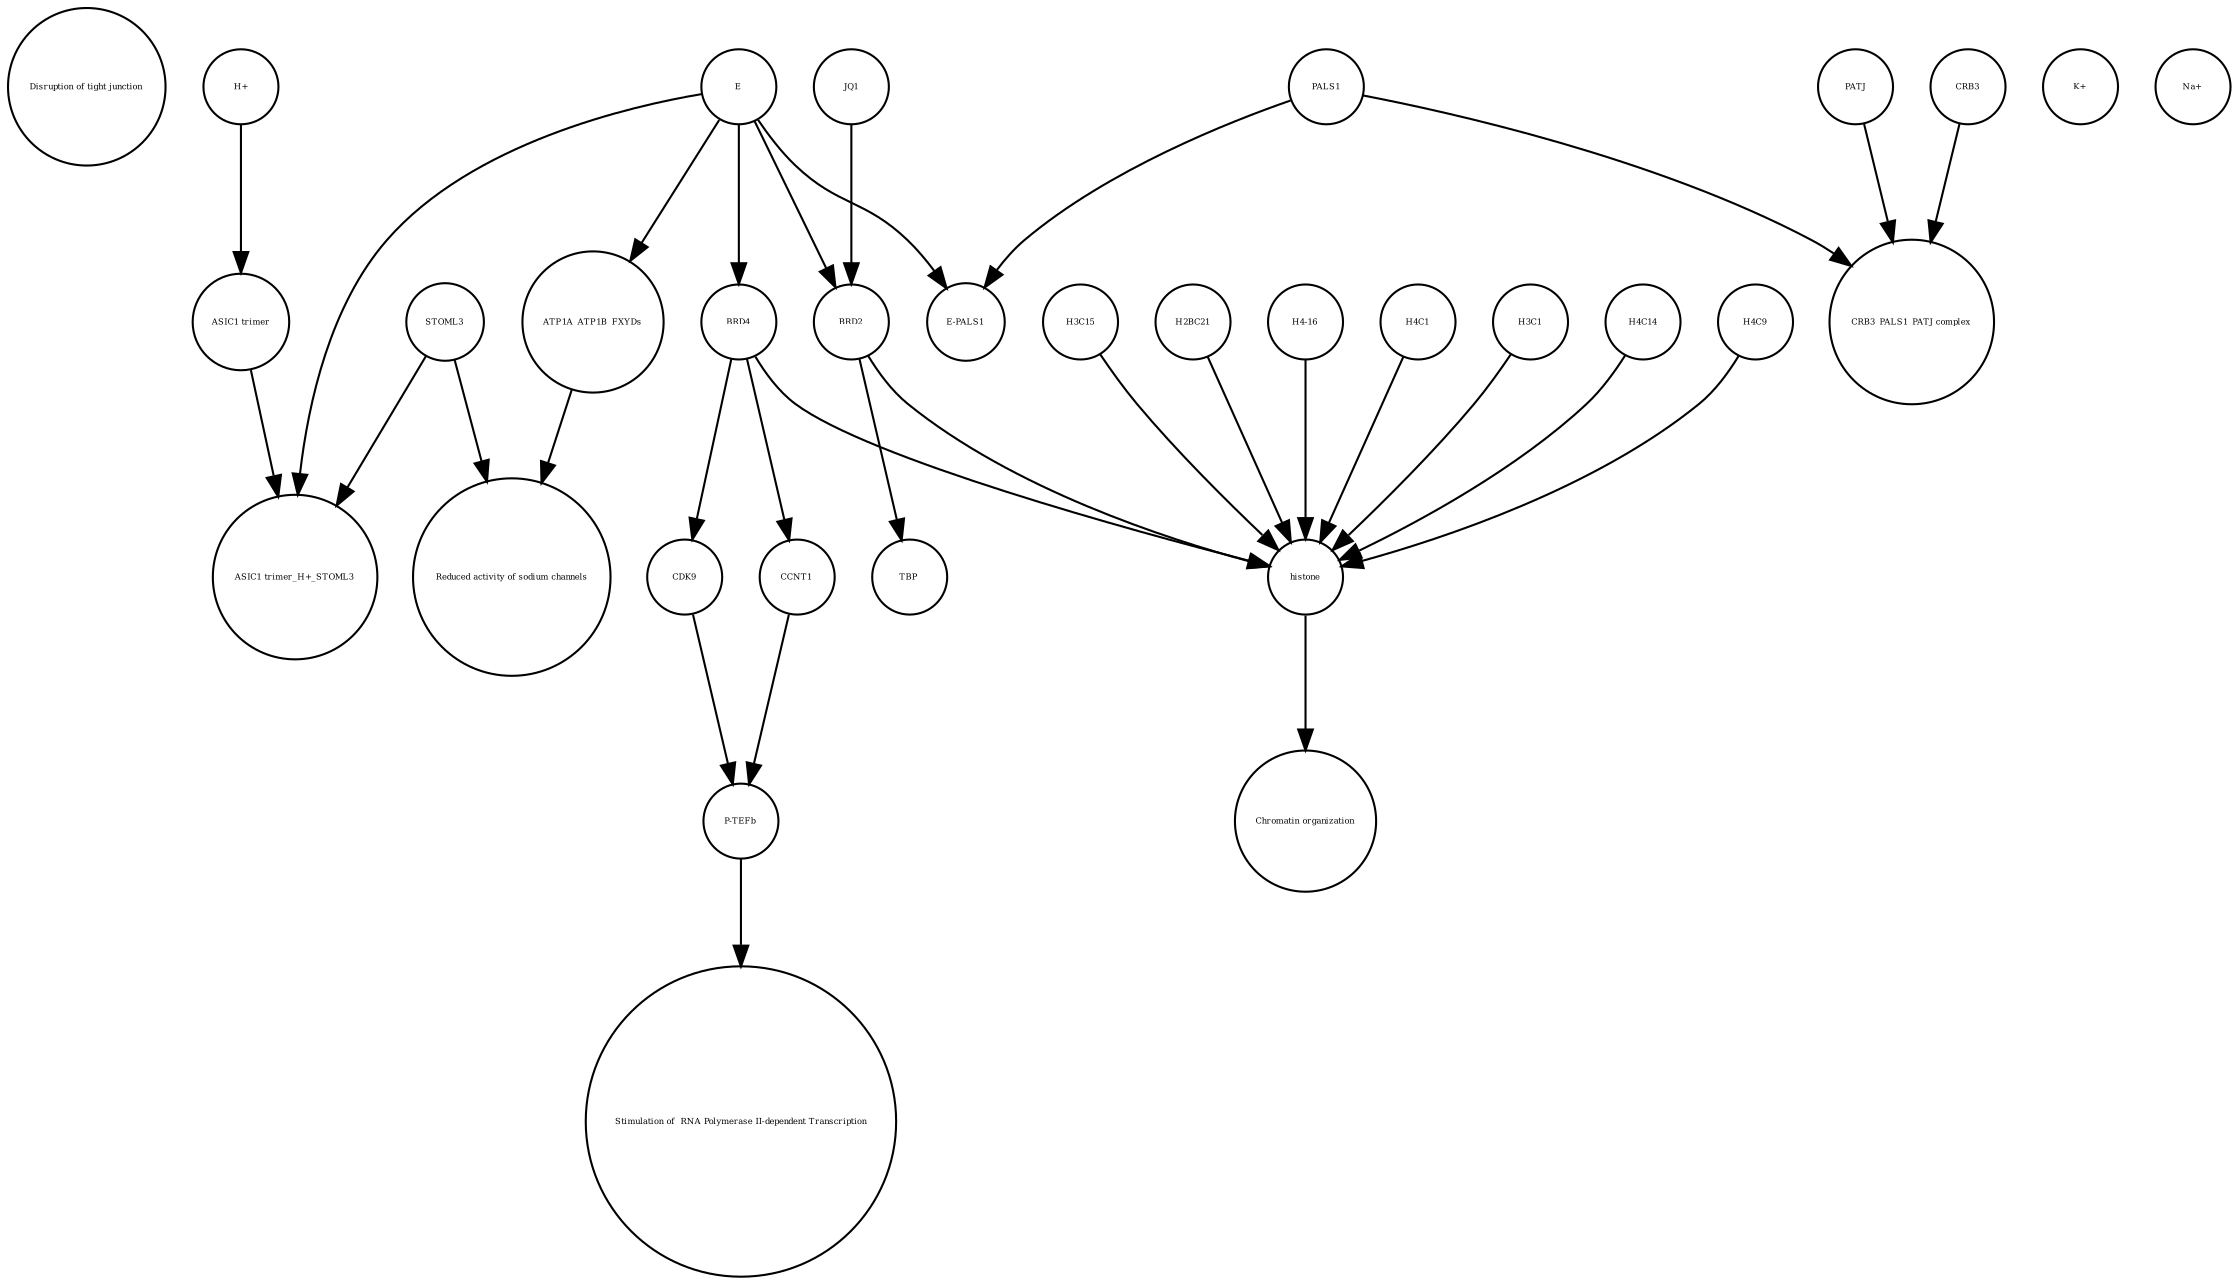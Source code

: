 strict digraph  {
"Disruption of tight junction" [annotation="", bipartite=0, cls=phenotype, fontsize=4, label="Disruption of tight junction", shape=circle];
ATP1A_ATP1B_FXYDs [annotation="", bipartite=0, cls=complex, fontsize=4, label=ATP1A_ATP1B_FXYDs, shape=circle];
JQ1 [annotation="", bipartite=0, cls=macromolecule, fontsize=4, label=JQ1, shape=circle];
"E-PALS1" [annotation="", bipartite=0, cls=complex, fontsize=4, label="E-PALS1", shape=circle];
PATJ [annotation="", bipartite=0, cls=macromolecule, fontsize=4, label=PATJ, shape=circle];
PALS1 [annotation="", bipartite=0, cls=macromolecule, fontsize=4, label=PALS1, shape=circle];
"Chromatin organization" [annotation="", bipartite=0, cls=phenotype, fontsize=4, label="Chromatin organization", shape=circle];
CDK9 [annotation="", bipartite=0, cls=macromolecule, fontsize=4, label=CDK9, shape=circle];
"H+" [annotation="", bipartite=0, cls="simple chemical", fontsize=4, label="H+", shape=circle];
H3C1 [annotation="", bipartite=0, cls=macromolecule, fontsize=4, label=H3C1, shape=circle];
"K+" [annotation="", bipartite=0, cls="simple chemical", fontsize=4, label="K+", shape=circle];
CRB3 [annotation="", bipartite=0, cls=macromolecule, fontsize=4, label=CRB3, shape=circle];
H4C14 [annotation="", bipartite=0, cls=macromolecule, fontsize=4, label=H4C14, shape=circle];
"Na+" [annotation="", bipartite=0, cls="simple chemical", fontsize=4, label="Na+", shape=circle];
" Stimulation of  RNA Polymerase II-dependent Transcription " [annotation="", bipartite=0, cls=phenotype, fontsize=4, label=" Stimulation of  RNA Polymerase II-dependent Transcription ", shape=circle];
E [annotation=urn_miriam_ncbiprotein_BCD58755, bipartite=0, cls=macromolecule, fontsize=4, label=E, shape=circle];
H4C9 [annotation="", bipartite=0, cls=macromolecule, fontsize=4, label=H4C9, shape=circle];
CCNT1 [annotation="", bipartite=0, cls=macromolecule, fontsize=4, label=CCNT1, shape=circle];
H3C15 [annotation="", bipartite=0, cls=macromolecule, fontsize=4, label=H3C15, shape=circle];
H2BC21 [annotation="", bipartite=0, cls=macromolecule, fontsize=4, label=H2BC21, shape=circle];
"H4-16" [annotation="", bipartite=0, cls=macromolecule, fontsize=4, label="H4-16", shape=circle];
BRD4 [annotation="", bipartite=0, cls=macromolecule, fontsize=4, label=BRD4, shape=circle];
"ASIC1 trimer_H+_STOML3" [annotation="", bipartite=0, cls=complex, fontsize=4, label="ASIC1 trimer_H+_STOML3", shape=circle];
H4C1 [annotation="", bipartite=0, cls=macromolecule, fontsize=4, label=H4C1, shape=circle];
STOML3 [annotation="", bipartite=0, cls=macromolecule, fontsize=4, label=STOML3, shape=circle];
TBP [annotation="", bipartite=0, cls=macromolecule, fontsize=4, label=TBP, shape=circle];
"P-TEFb" [annotation="", bipartite=0, cls=complex, fontsize=4, label="P-TEFb", shape=circle];
"CRB3_PALS1_PATJ complex" [annotation="", bipartite=0, cls=complex, fontsize=4, label="CRB3_PALS1_PATJ complex", shape=circle];
"Reduced activity of sodium channels" [annotation="", bipartite=0, cls=phenotype, fontsize=4, label="Reduced activity of sodium channels", shape=circle];
BRD2 [annotation="", bipartite=0, cls=macromolecule, fontsize=4, label=BRD2, shape=circle];
"ASIC1 trimer" [annotation="", bipartite=0, cls=macromolecule, fontsize=4, label="ASIC1 trimer", shape=circle];
histone [annotation="", bipartite=0, cls=complex, fontsize=4, label=histone, shape=circle];
ATP1A_ATP1B_FXYDs -> "Reduced activity of sodium channels"  [annotation="", interaction_type=production];
JQ1 -> BRD2  [annotation="urn_miriam_doi_10.1038%2Fs41586-020-2286-9|urn_miriam_doi_10.1080%2F15592294.2018.1469891", interaction_type=inhibition];
PATJ -> "CRB3_PALS1_PATJ complex"  [annotation="", interaction_type=production];
PALS1 -> "E-PALS1"  [annotation="", interaction_type=production];
PALS1 -> "CRB3_PALS1_PATJ complex"  [annotation="", interaction_type=production];
CDK9 -> "P-TEFb"  [annotation="", interaction_type=production];
"H+" -> "ASIC1 trimer"  [annotation="", interaction_type=production];
H3C1 -> histone  [annotation="", interaction_type=production];
CRB3 -> "CRB3_PALS1_PATJ complex"  [annotation="", interaction_type=production];
H4C14 -> histone  [annotation="", interaction_type=production];
E -> BRD4  [annotation="urn_miriam_doi_10.1038%2Fs41586-020-2286-9", interaction_type=inhibition];
E -> ATP1A_ATP1B_FXYDs  [annotation="urn_miriam_doi_10.1016%2Fj.virol.2011.03.029", interaction_type=inhibition];
E -> "E-PALS1"  [annotation="", interaction_type=production];
E -> "ASIC1 trimer_H+_STOML3"  [annotation="urn_miriam_doi_10.1016%2Fj.virol.2011.03.029", interaction_type=inhibition];
E -> BRD2  [annotation="urn_miriam_doi_10.1038%2Fs41586-020-2286-9|urn_miriam_doi_10.1080%2F15592294.2018.1469891", interaction_type=inhibition];
H4C9 -> histone  [annotation="", interaction_type=production];
CCNT1 -> "P-TEFb"  [annotation="", interaction_type=production];
H3C15 -> histone  [annotation="", interaction_type=production];
H2BC21 -> histone  [annotation="", interaction_type=production];
"H4-16" -> histone  [annotation="", interaction_type=production];
BRD4 -> CDK9  [annotation="urn_miriam_doi_10.18632%2Foncotarget.18583|urn_miriam_doi_10.1016%2Fj.molcel.2005.06.027", interaction_type=catalysis];
BRD4 -> CCNT1  [annotation="urn_miriam_doi_10.1016%2Fj.molcel.2005.06.027", interaction_type=catalysis];
BRD4 -> histone  [annotation="urn_miriam_doi_10.1038%2Fnsmb.3228.|urn_miriam_doi_10.1016%2Fj.molcel.2008.01.018", interaction_type=catalysis];
H4C1 -> histone  [annotation="", interaction_type=production];
STOML3 -> "ASIC1 trimer_H+_STOML3"  [annotation="", interaction_type=production];
STOML3 -> "Reduced activity of sodium channels"  [annotation="", interaction_type=production];
"P-TEFb" -> " Stimulation of  RNA Polymerase II-dependent Transcription "  [annotation="", interaction_type=production];
BRD2 -> histone  [annotation="urn_miriam_doi_10.1038%2Fnsmb.3228.|urn_miriam_doi_10.1016%2Fj.molcel.2008.01.018", interaction_type=catalysis];
BRD2 -> TBP  [annotation="urn_miriam_doi_10.1007%2Fs11010-006-9223-6", interaction_type=catalysis];
"ASIC1 trimer" -> "ASIC1 trimer_H+_STOML3"  [annotation="", interaction_type=production];
histone -> "Chromatin organization"  [annotation="", interaction_type=production];
}
